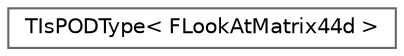 digraph "Graphical Class Hierarchy"
{
 // INTERACTIVE_SVG=YES
 // LATEX_PDF_SIZE
  bgcolor="transparent";
  edge [fontname=Helvetica,fontsize=10,labelfontname=Helvetica,labelfontsize=10];
  node [fontname=Helvetica,fontsize=10,shape=box,height=0.2,width=0.4];
  rankdir="LR";
  Node0 [id="Node000000",label="TIsPODType\< FLookAtMatrix44d \>",height=0.2,width=0.4,color="grey40", fillcolor="white", style="filled",URL="$d1/d4d/structTIsPODType_3_01FLookAtMatrix44d_01_4.html",tooltip=" "];
}
